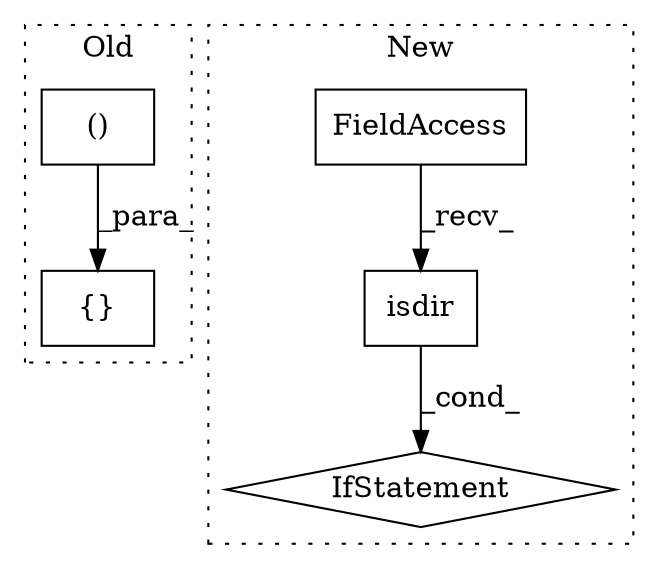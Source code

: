 digraph G {
subgraph cluster0 {
1 [label="{}" a="4" s="4960,5039" l="6,2" shape="box"];
5 [label="()" a="106" s="4966" l="73" shape="box"];
label = "Old";
style="dotted";
}
subgraph cluster1 {
2 [label="isdir" a="32" s="7887,7905" l="6,1" shape="box"];
3 [label="FieldAccess" a="22" s="7879" l="7" shape="box"];
4 [label="IfStatement" a="25" s="7875,7906" l="4,2" shape="diamond"];
label = "New";
style="dotted";
}
2 -> 4 [label="_cond_"];
3 -> 2 [label="_recv_"];
5 -> 1 [label="_para_"];
}